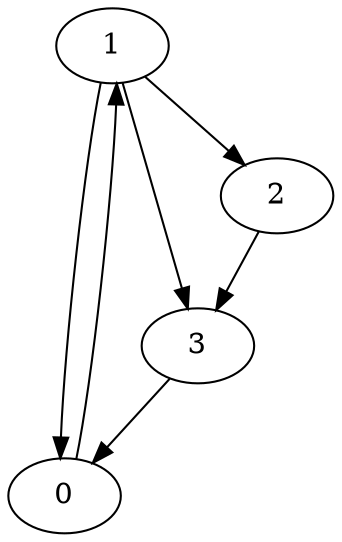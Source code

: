digraph {
    1;
    0;
    3;
    2;
    3 -> 0;
    1 -> 2;
    1 -> 0;
    0 -> 1;
    2 -> 3;
    1 -> 3;
}
